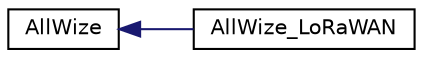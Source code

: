 digraph "Graphical Class Hierarchy"
{
 // LATEX_PDF_SIZE
  edge [fontname="Helvetica",fontsize="10",labelfontname="Helvetica",labelfontsize="10"];
  node [fontname="Helvetica",fontsize="10",shape=record];
  rankdir="LR";
  Node0 [label="AllWize",height=0.2,width=0.4,color="black", fillcolor="white", style="filled",URL="$classAllWize.html",tooltip=" "];
  Node0 -> Node1 [dir="back",color="midnightblue",fontsize="10",style="solid",fontname="Helvetica"];
  Node1 [label="AllWize_LoRaWAN",height=0.2,width=0.4,color="black", fillcolor="white", style="filled",URL="$classAllWize__LoRaWAN.html",tooltip=" "];
}
